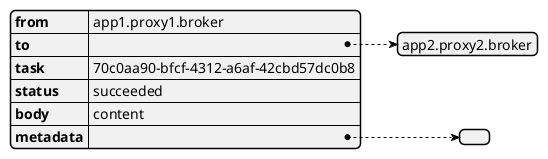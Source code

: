 @startjson
{
  "from": "app1.proxy1.broker",
  "to": [
    "app2.proxy2.broker"
  ],
  "task": "70c0aa90-bfcf-4312-a6af-42cbd57dc0b8",
  "status": "succeeded",
  "body": "content",
  "metadata": []
}
@endjson
